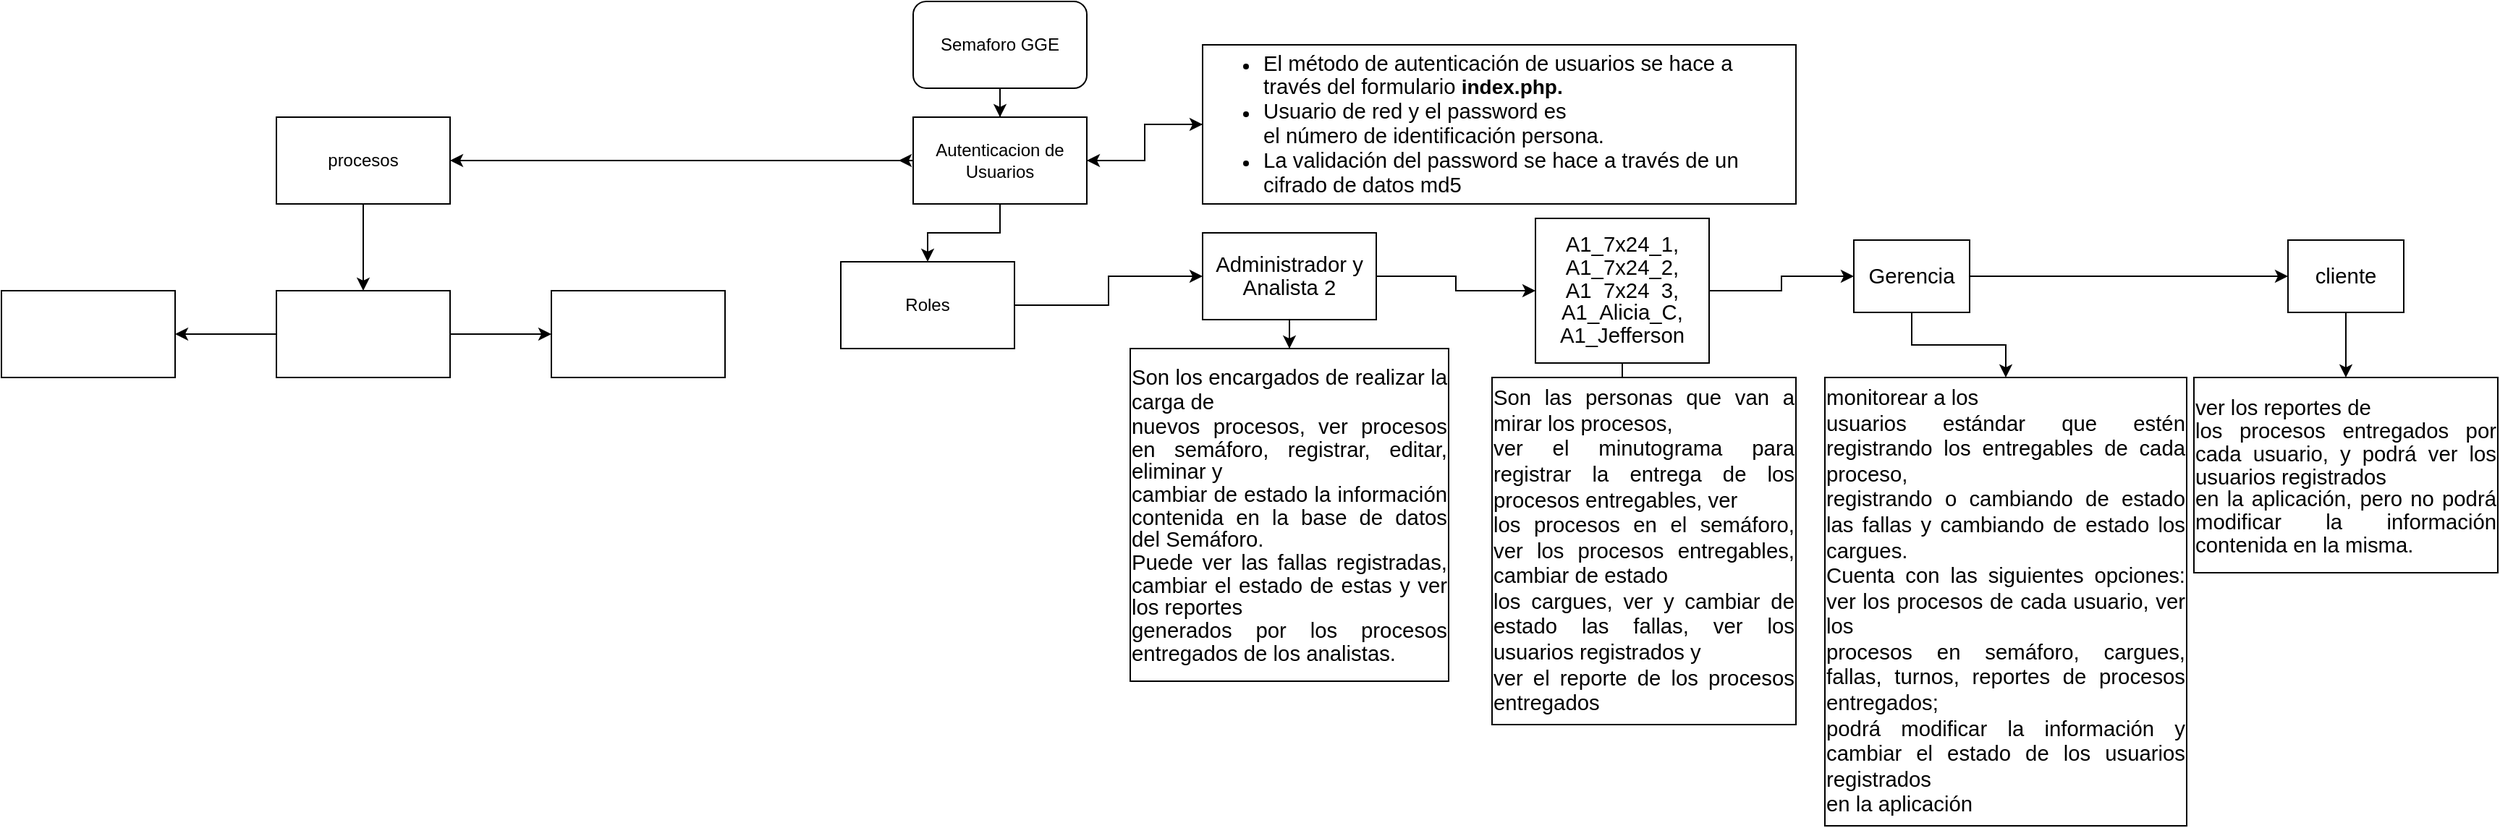 <mxfile version="24.7.17">
  <diagram name="Page-1" id="sumTNfF0hGq8qInE4uZT">
    <mxGraphModel dx="1984" dy="703" grid="1" gridSize="10" guides="1" tooltips="1" connect="1" arrows="1" fold="1" page="1" pageScale="1" pageWidth="850" pageHeight="1100" math="0" shadow="0">
      <root>
        <mxCell id="0" />
        <mxCell id="1" parent="0" />
        <mxCell id="Sc091ML0x0Ows7FDVVMx-3" style="edgeStyle=orthogonalEdgeStyle;rounded=0;orthogonalLoop=1;jettySize=auto;html=1;" edge="1" parent="1" source="Sc091ML0x0Ows7FDVVMx-1" target="Sc091ML0x0Ows7FDVVMx-2">
          <mxGeometry relative="1" as="geometry" />
        </mxCell>
        <mxCell id="Sc091ML0x0Ows7FDVVMx-1" value="Semaforo GGE" style="rounded=1;whiteSpace=wrap;html=1;" vertex="1" parent="1">
          <mxGeometry x="340" y="210" width="120" height="60" as="geometry" />
        </mxCell>
        <mxCell id="Sc091ML0x0Ows7FDVVMx-23" value="" style="edgeStyle=orthogonalEdgeStyle;rounded=0;orthogonalLoop=1;jettySize=auto;html=1;" edge="1" parent="1" source="Sc091ML0x0Ows7FDVVMx-2" target="Sc091ML0x0Ows7FDVVMx-22">
          <mxGeometry relative="1" as="geometry" />
        </mxCell>
        <mxCell id="Sc091ML0x0Ows7FDVVMx-25" value="" style="edgeStyle=orthogonalEdgeStyle;rounded=0;orthogonalLoop=1;jettySize=auto;html=1;" edge="1" parent="1" source="Sc091ML0x0Ows7FDVVMx-2" target="Sc091ML0x0Ows7FDVVMx-4">
          <mxGeometry relative="1" as="geometry" />
        </mxCell>
        <mxCell id="Sc091ML0x0Ows7FDVVMx-26" style="edgeStyle=orthogonalEdgeStyle;rounded=0;orthogonalLoop=1;jettySize=auto;html=1;exitX=0;exitY=0.5;exitDx=0;exitDy=0;" edge="1" parent="1" source="Sc091ML0x0Ows7FDVVMx-2">
          <mxGeometry relative="1" as="geometry">
            <mxPoint x="330" y="319.857" as="targetPoint" />
          </mxGeometry>
        </mxCell>
        <mxCell id="Sc091ML0x0Ows7FDVVMx-28" value="" style="edgeStyle=orthogonalEdgeStyle;rounded=0;orthogonalLoop=1;jettySize=auto;html=1;" edge="1" parent="1" source="Sc091ML0x0Ows7FDVVMx-2" target="Sc091ML0x0Ows7FDVVMx-27">
          <mxGeometry relative="1" as="geometry" />
        </mxCell>
        <mxCell id="Sc091ML0x0Ows7FDVVMx-2" value="Autenticacion de Usuarios" style="rounded=0;whiteSpace=wrap;html=1;" vertex="1" parent="1">
          <mxGeometry x="340" y="290" width="120" height="60" as="geometry" />
        </mxCell>
        <mxCell id="Sc091ML0x0Ows7FDVVMx-7" value="" style="edgeStyle=orthogonalEdgeStyle;rounded=0;orthogonalLoop=1;jettySize=auto;html=1;" edge="1" parent="1" source="Sc091ML0x0Ows7FDVVMx-4" target="Sc091ML0x0Ows7FDVVMx-6">
          <mxGeometry relative="1" as="geometry" />
        </mxCell>
        <mxCell id="Sc091ML0x0Ows7FDVVMx-4" value="Roles" style="rounded=0;whiteSpace=wrap;html=1;" vertex="1" parent="1">
          <mxGeometry x="290" y="390" width="120" height="60" as="geometry" />
        </mxCell>
        <mxCell id="Sc091ML0x0Ows7FDVVMx-9" value="" style="edgeStyle=orthogonalEdgeStyle;rounded=0;orthogonalLoop=1;jettySize=auto;html=1;" edge="1" parent="1" source="Sc091ML0x0Ows7FDVVMx-6" target="Sc091ML0x0Ows7FDVVMx-8">
          <mxGeometry relative="1" as="geometry" />
        </mxCell>
        <mxCell id="Sc091ML0x0Ows7FDVVMx-11" value="" style="edgeStyle=orthogonalEdgeStyle;rounded=0;orthogonalLoop=1;jettySize=auto;html=1;" edge="1" parent="1" source="Sc091ML0x0Ows7FDVVMx-6" target="Sc091ML0x0Ows7FDVVMx-10">
          <mxGeometry relative="1" as="geometry" />
        </mxCell>
        <mxCell id="Sc091ML0x0Ows7FDVVMx-6" value="&lt;span style=&quot;font-size: 11pt; line-height: 107%; font-family: Arial, sans-serif; background: white;&quot;&gt;Administrador y&lt;br/&gt;Analista 2&lt;/span&gt;" style="rounded=0;whiteSpace=wrap;html=1;" vertex="1" parent="1">
          <mxGeometry x="540" y="370" width="120" height="60" as="geometry" />
        </mxCell>
        <mxCell id="Sc091ML0x0Ows7FDVVMx-8" value="&lt;div style=&quot;text-align: justify;&quot;&gt;&lt;span style=&quot;background-color: white; font-family: Arial, sans-serif; font-size: 11pt;&quot;&gt;Son los encargados de realizar la carga de&lt;/span&gt;&lt;/div&gt;&lt;span style=&quot;font-size: 11pt; line-height: 107%; font-family: Arial, sans-serif; background: white;&quot;&gt;&lt;div style=&quot;text-align: justify;&quot;&gt;&lt;span style=&quot;font-size: 11pt;&quot;&gt;nuevos procesos, ver procesos en semáforo, registrar, editar, eliminar y&lt;/span&gt;&lt;/div&gt;&lt;div style=&quot;text-align: justify;&quot;&gt;&lt;span style=&quot;font-size: 11pt;&quot;&gt;cambiar de estado la información contenida en la base de datos del Semáforo.&lt;/span&gt;&lt;/div&gt;&lt;div style=&quot;text-align: justify;&quot;&gt;&lt;span style=&quot;font-size: 11pt;&quot;&gt;Puede ver las fallas registradas, cambiar el estado de estas y ver los reportes&lt;/span&gt;&lt;/div&gt;&lt;div style=&quot;text-align: justify;&quot;&gt;&lt;span style=&quot;font-size: 11pt;&quot;&gt;generados por los procesos entregados de los analistas.&lt;/span&gt;&lt;/div&gt;&lt;/span&gt;" style="rounded=0;whiteSpace=wrap;html=1;" vertex="1" parent="1">
          <mxGeometry x="490" y="450" width="220" height="230" as="geometry" />
        </mxCell>
        <mxCell id="Sc091ML0x0Ows7FDVVMx-13" value="" style="edgeStyle=orthogonalEdgeStyle;rounded=0;orthogonalLoop=1;jettySize=auto;html=1;" edge="1" parent="1" source="Sc091ML0x0Ows7FDVVMx-10" target="Sc091ML0x0Ows7FDVVMx-12">
          <mxGeometry relative="1" as="geometry" />
        </mxCell>
        <mxCell id="Sc091ML0x0Ows7FDVVMx-15" value="" style="edgeStyle=orthogonalEdgeStyle;rounded=0;orthogonalLoop=1;jettySize=auto;html=1;" edge="1" parent="1" source="Sc091ML0x0Ows7FDVVMx-10" target="Sc091ML0x0Ows7FDVVMx-14">
          <mxGeometry relative="1" as="geometry" />
        </mxCell>
        <mxCell id="Sc091ML0x0Ows7FDVVMx-10" value="&lt;span style=&quot;font-size: 11pt; line-height: 107%; font-family: Arial, sans-serif; background: white;&quot;&gt;A1_7x24_1, A1_7x24_2,&lt;br/&gt;A1_7x24_3, A1_Alicia_C, A1_Jefferson&lt;/span&gt;" style="rounded=0;whiteSpace=wrap;html=1;" vertex="1" parent="1">
          <mxGeometry x="770" y="360" width="120" height="100" as="geometry" />
        </mxCell>
        <mxCell id="Sc091ML0x0Ows7FDVVMx-17" value="" style="edgeStyle=orthogonalEdgeStyle;rounded=0;orthogonalLoop=1;jettySize=auto;html=1;" edge="1" parent="1" source="Sc091ML0x0Ows7FDVVMx-12" target="Sc091ML0x0Ows7FDVVMx-16">
          <mxGeometry relative="1" as="geometry" />
        </mxCell>
        <mxCell id="Sc091ML0x0Ows7FDVVMx-19" value="" style="edgeStyle=orthogonalEdgeStyle;rounded=0;orthogonalLoop=1;jettySize=auto;html=1;" edge="1" parent="1" source="Sc091ML0x0Ows7FDVVMx-12" target="Sc091ML0x0Ows7FDVVMx-18">
          <mxGeometry relative="1" as="geometry" />
        </mxCell>
        <mxCell id="Sc091ML0x0Ows7FDVVMx-12" value="&lt;span style=&quot;font-size: 11pt; line-height: 107%; font-family: Arial, sans-serif; background: white;&quot;&gt;Gerencia&lt;/span&gt;" style="rounded=0;whiteSpace=wrap;html=1;" vertex="1" parent="1">
          <mxGeometry x="990" y="375" width="80" height="50" as="geometry" />
        </mxCell>
        <mxCell id="Sc091ML0x0Ows7FDVVMx-14" value="&lt;div style=&quot;text-align: justify;&quot;&gt;&lt;span style=&quot;background-color: white; font-family: Arial, sans-serif; font-size: 11pt;&quot;&gt;Son las personas que van a mirar los procesos,&lt;br/&gt;ver el minutograma para registrar la entrega de los procesos entregables, ver&lt;br/&gt;los procesos en el semáforo, ver los procesos entregables, cambiar de estado&lt;br/&gt;los cargues, ver y cambiar de estado las fallas, ver los usuarios registrados y&lt;br/&gt;ver el reporte de los procesos entregados&lt;/span&gt;&lt;/div&gt;" style="rounded=0;whiteSpace=wrap;html=1;" vertex="1" parent="1">
          <mxGeometry x="740" y="470" width="210" height="240" as="geometry" />
        </mxCell>
        <mxCell id="Sc091ML0x0Ows7FDVVMx-16" value="&lt;div style=&quot;text-align: justify;&quot;&gt;&lt;span style=&quot;background-color: white; font-family: Arial, sans-serif; font-size: 11pt;&quot;&gt;monitorear a los&lt;br/&gt;usuarios estándar que estén registrando los entregables de cada proceso,&lt;br/&gt;registrando o cambiando de estado las fallas y cambiando de estado los cargues.&lt;br/&gt;Cuenta con las siguientes opciones: ver los procesos de cada usuario, ver los&lt;br/&gt;procesos en semáforo, cargues, fallas, turnos, reportes de procesos entregados;&lt;br/&gt;podrá modificar la información y cambiar el estado de los usuarios registrados&lt;br/&gt;en la aplicación&lt;/span&gt;&lt;/div&gt;" style="rounded=0;whiteSpace=wrap;html=1;" vertex="1" parent="1">
          <mxGeometry x="970" y="470" width="250" height="310" as="geometry" />
        </mxCell>
        <mxCell id="Sc091ML0x0Ows7FDVVMx-21" value="" style="edgeStyle=orthogonalEdgeStyle;rounded=0;orthogonalLoop=1;jettySize=auto;html=1;" edge="1" parent="1" source="Sc091ML0x0Ows7FDVVMx-18" target="Sc091ML0x0Ows7FDVVMx-20">
          <mxGeometry relative="1" as="geometry" />
        </mxCell>
        <mxCell id="Sc091ML0x0Ows7FDVVMx-18" value="&lt;span style=&quot;font-size: 11pt; line-height: 107%; font-family: Arial, sans-serif; background: white;&quot;&gt;cliente&lt;/span&gt;" style="rounded=0;whiteSpace=wrap;html=1;" vertex="1" parent="1">
          <mxGeometry x="1290" y="375" width="80" height="50" as="geometry" />
        </mxCell>
        <mxCell id="Sc091ML0x0Ows7FDVVMx-20" value="&lt;div style=&quot;text-align: justify;&quot;&gt;&lt;span style=&quot;background-color: white; font-family: Arial, sans-serif; font-size: 11pt;&quot;&gt;ver los reportes de&lt;/span&gt;&lt;/div&gt;&lt;span style=&quot;font-size: 11pt; line-height: 107%; font-family: Arial, sans-serif; background: white;&quot;&gt;&lt;div style=&quot;text-align: justify;&quot;&gt;&lt;span style=&quot;font-size: 11pt;&quot;&gt;los procesos entregados por cada usuario, y podrá ver los usuarios registrados&lt;/span&gt;&lt;/div&gt;&lt;div style=&quot;text-align: justify;&quot;&gt;&lt;span style=&quot;font-size: 11pt;&quot;&gt;en la aplicación, pero no podrá modificar la información contenida en la misma.&lt;/span&gt;&lt;/div&gt;&lt;/span&gt;" style="rounded=0;whiteSpace=wrap;html=1;" vertex="1" parent="1">
          <mxGeometry x="1225" y="470" width="210" height="135" as="geometry" />
        </mxCell>
        <mxCell id="Sc091ML0x0Ows7FDVVMx-24" value="" style="edgeStyle=orthogonalEdgeStyle;rounded=0;orthogonalLoop=1;jettySize=auto;html=1;" edge="1" parent="1" source="Sc091ML0x0Ows7FDVVMx-22" target="Sc091ML0x0Ows7FDVVMx-2">
          <mxGeometry relative="1" as="geometry" />
        </mxCell>
        <mxCell id="Sc091ML0x0Ows7FDVVMx-22" value="&lt;ul&gt;&lt;li&gt;&lt;span style=&quot;font-size:11.0pt;line-height:107%;&lt;br/&gt;font-family:&amp;quot;Arial&amp;quot;,sans-serif;mso-fareast-font-family:Calibri;mso-fareast-theme-font:&lt;br/&gt;minor-latin;mso-ansi-language:ES-CO;mso-fareast-language:EN-US;mso-bidi-language:&lt;br/&gt;AR-SA&quot;&gt;El método de autenticación de usuarios se hace a través del formulario&amp;nbsp;&lt;/span&gt;&lt;b&gt;&lt;font style=&quot;font-size: 14px;&quot;&gt;index.php.&lt;/font&gt;&lt;/b&gt;&lt;/li&gt;&lt;li&gt;&lt;font style=&quot;font-size: 14px;&quot;&gt;&lt;span style=&quot;font-size: 11pt; line-height: 107%; font-family: Arial, sans-serif;&quot;&gt;Usuario de red y el password es&lt;br/&gt;el número de identificación persona.&lt;/span&gt;&lt;br&gt;&lt;/font&gt;&lt;/li&gt;&lt;li&gt;&lt;font style=&quot;font-size: 14px;&quot;&gt;&lt;span style=&quot;font-size: 11pt; line-height: 107%; font-family: Arial, sans-serif;&quot;&gt;&lt;span style=&quot;font-size: 11pt; line-height: 107%;&quot;&gt;La validación del password se hace a través de un cifrado de datos md5&lt;/span&gt;&lt;br&gt;&lt;/span&gt;&lt;/font&gt;&lt;/li&gt;&lt;/ul&gt;" style="rounded=0;whiteSpace=wrap;html=1;align=left;" vertex="1" parent="1">
          <mxGeometry x="540" y="240" width="410" height="110" as="geometry" />
        </mxCell>
        <mxCell id="Sc091ML0x0Ows7FDVVMx-30" value="" style="edgeStyle=orthogonalEdgeStyle;rounded=0;orthogonalLoop=1;jettySize=auto;html=1;" edge="1" parent="1" source="Sc091ML0x0Ows7FDVVMx-27" target="Sc091ML0x0Ows7FDVVMx-29">
          <mxGeometry relative="1" as="geometry" />
        </mxCell>
        <mxCell id="Sc091ML0x0Ows7FDVVMx-27" value="procesos" style="whiteSpace=wrap;html=1;rounded=0;" vertex="1" parent="1">
          <mxGeometry x="-100" y="290" width="120" height="60" as="geometry" />
        </mxCell>
        <mxCell id="Sc091ML0x0Ows7FDVVMx-32" value="" style="edgeStyle=orthogonalEdgeStyle;rounded=0;orthogonalLoop=1;jettySize=auto;html=1;" edge="1" parent="1" source="Sc091ML0x0Ows7FDVVMx-29" target="Sc091ML0x0Ows7FDVVMx-31">
          <mxGeometry relative="1" as="geometry" />
        </mxCell>
        <mxCell id="Sc091ML0x0Ows7FDVVMx-34" value="" style="edgeStyle=orthogonalEdgeStyle;rounded=0;orthogonalLoop=1;jettySize=auto;html=1;" edge="1" parent="1" source="Sc091ML0x0Ows7FDVVMx-29" target="Sc091ML0x0Ows7FDVVMx-33">
          <mxGeometry relative="1" as="geometry" />
        </mxCell>
        <mxCell id="Sc091ML0x0Ows7FDVVMx-29" value="" style="whiteSpace=wrap;html=1;rounded=0;" vertex="1" parent="1">
          <mxGeometry x="-100" y="410" width="120" height="60" as="geometry" />
        </mxCell>
        <mxCell id="Sc091ML0x0Ows7FDVVMx-31" value="" style="whiteSpace=wrap;html=1;rounded=0;" vertex="1" parent="1">
          <mxGeometry x="90" y="410" width="120" height="60" as="geometry" />
        </mxCell>
        <mxCell id="Sc091ML0x0Ows7FDVVMx-33" value="" style="whiteSpace=wrap;html=1;rounded=0;" vertex="1" parent="1">
          <mxGeometry x="-290" y="410" width="120" height="60" as="geometry" />
        </mxCell>
      </root>
    </mxGraphModel>
  </diagram>
</mxfile>
